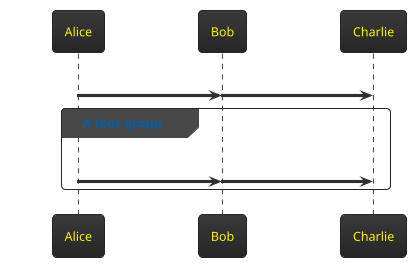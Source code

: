 ' Do not edit
' Theme Gallery
' autogenerated by script
'
@startuml
!theme black-knight
!pragma teoz true
Alice -> Bob : hello
& Bob -> Charlie : hi
group A teoz group
Alice -> Bob : hello
& Bob -> Charlie : ha
end
@enduml
